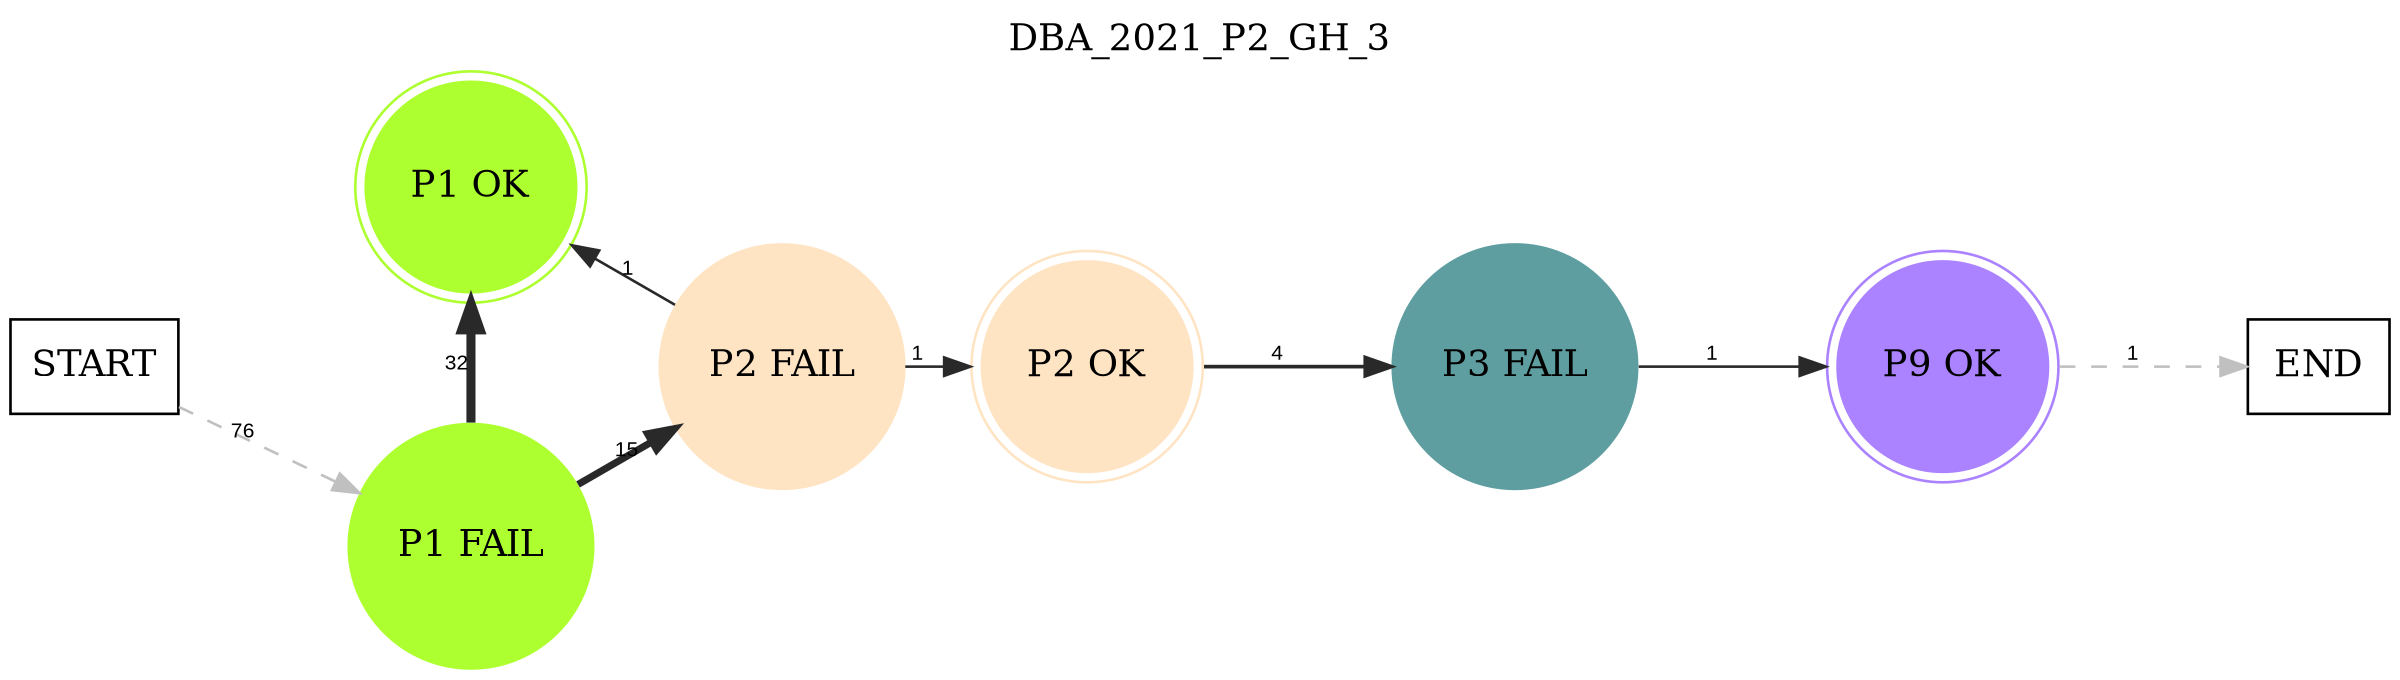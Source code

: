 digraph DBA_2021_P2_GH_3 {
	labelloc="t";
	label=DBA_2021_P2_GH_3;
	dpi = 150
	size="16,11!";
	margin = 0;
layout=circo;
"START" [shape=box, fillcolor=white, style=filled, color=black]
"P1 FAIL" [shape=circle, color=greenyellow, style=filled]
"P1 OK" [shape=circle, color=greenyellow, peripheries=2, style=filled]
"P2 FAIL" [shape=circle, color=bisque, style=filled]
"P2 OK" [shape=circle, color=bisque, peripheries=2, style=filled]
"P3 FAIL" [shape=circle, color=cadetblue, style=filled]
"P9 OK" [shape=circle, color=mediumpurple1, peripheries=2, style=filled]
"END" [shape=box, fillcolor=white, style=filled, color=black]
"START" -> "P1 FAIL" [ style = dashed color=grey label ="76" labelfloat=false fontname="Arial" fontsize=8]

"P1 FAIL" -> "P1 OK" [ color=grey16 penwidth = "3.46573590279973"label ="32" labelfloat=false fontname="Arial" fontsize=8]

"P1 FAIL" -> "P2 FAIL" [ color=grey16 penwidth = "2.70805020110221"label ="15" labelfloat=false fontname="Arial" fontsize=8]

"P2 FAIL" -> "P1 OK" [ color=grey16 penwidth = "1"label ="1" labelfloat=false fontname="Arial" fontsize=8]

"P2 FAIL" -> "P2 OK" [ color=grey16 penwidth = "1"label ="1" labelfloat=false fontname="Arial" fontsize=8]

"P2 OK" -> "P3 FAIL" [ color=grey16 penwidth = "1.38629436111989"label ="4" labelfloat=false fontname="Arial" fontsize=8]

"P3 FAIL" -> "P9 OK" [ color=grey16 penwidth = "1"label ="1" labelfloat=false fontname="Arial" fontsize=8]

"P9 OK" -> "END" [ style = dashed color=grey label ="1" labelfloat=false fontname="Arial" fontsize=8]

}
